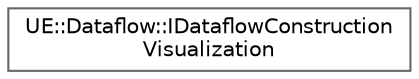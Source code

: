digraph "Graphical Class Hierarchy"
{
 // INTERACTIVE_SVG=YES
 // LATEX_PDF_SIZE
  bgcolor="transparent";
  edge [fontname=Helvetica,fontsize=10,labelfontname=Helvetica,labelfontsize=10];
  node [fontname=Helvetica,fontsize=10,shape=box,height=0.2,width=0.4];
  rankdir="LR";
  Node0 [id="Node000000",label="UE::Dataflow::IDataflowConstruction\lVisualization",height=0.2,width=0.4,color="grey40", fillcolor="white", style="filled",URL="$dc/ddd/classUE_1_1Dataflow_1_1IDataflowConstructionVisualization.html",tooltip=" "];
}
